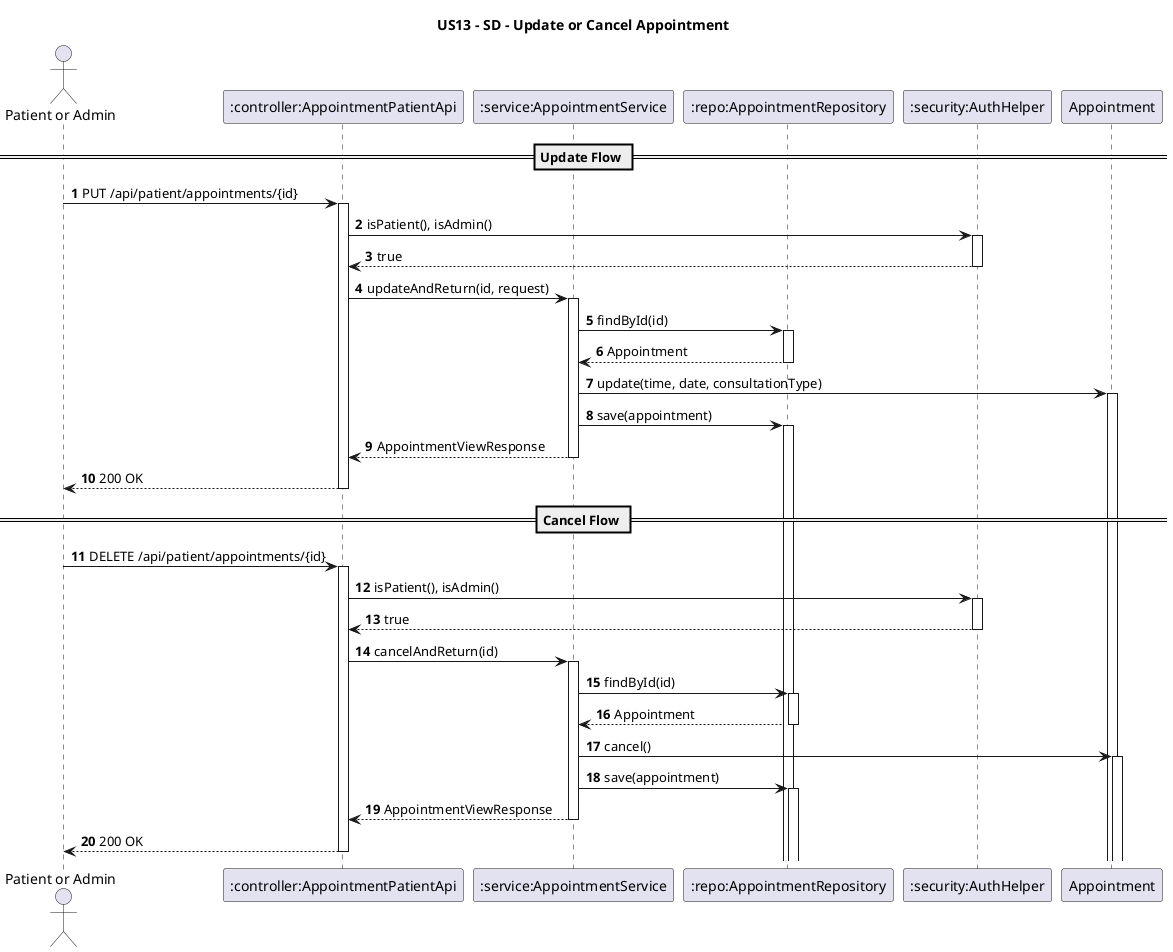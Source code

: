 @startuml
title US13 - SD - Update or Cancel Appointment
autoactivate on
autonumber

actor "Patient or Admin"
participant ":controller:AppointmentPatientApi" as AppointmentApi
participant ":service:AppointmentService" as AppointmentService
participant ":repo:AppointmentRepository" as AppointmentRepository
participant ":security:AuthHelper" as AuthHelper

== Update Flow ==

"Patient or Admin" -> AppointmentApi : PUT /api/patient/appointments/{id}
AppointmentApi -> AuthHelper : isPatient(), isAdmin()
AuthHelper --> AppointmentApi : true

AppointmentApi -> AppointmentService : updateAndReturn(id, request)
AppointmentService -> AppointmentRepository : findById(id)
AppointmentRepository --> AppointmentService : Appointment

AppointmentService -> Appointment : update(time, date, consultationType)
AppointmentService -> AppointmentRepository : save(appointment)
AppointmentService --> AppointmentApi : AppointmentViewResponse
AppointmentApi --> "Patient or Admin" : 200 OK

== Cancel Flow ==

"Patient or Admin" -> AppointmentApi : DELETE /api/patient/appointments/{id}
AppointmentApi -> AuthHelper : isPatient(), isAdmin()
AuthHelper --> AppointmentApi : true

AppointmentApi -> AppointmentService : cancelAndReturn(id)
AppointmentService -> AppointmentRepository : findById(id)
AppointmentRepository --> AppointmentService : Appointment

AppointmentService -> Appointment : cancel()
AppointmentService -> AppointmentRepository : save(appointment)
AppointmentService --> AppointmentApi : AppointmentViewResponse
AppointmentApi --> "Patient or Admin" : 200 OK

@enduml
